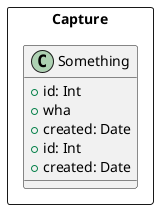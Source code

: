 @startuml meusys

package Capture <<Rectangle>> {

  ' alguma coisa
  class Something {  
    + id: Int
    + wha
    + created: Date
  }

}

package Capture <<Rectangle>> {

  ' alguma coisa
  class Something {  
    + id: Int
    + created: Date
  }

}

@enduml 
